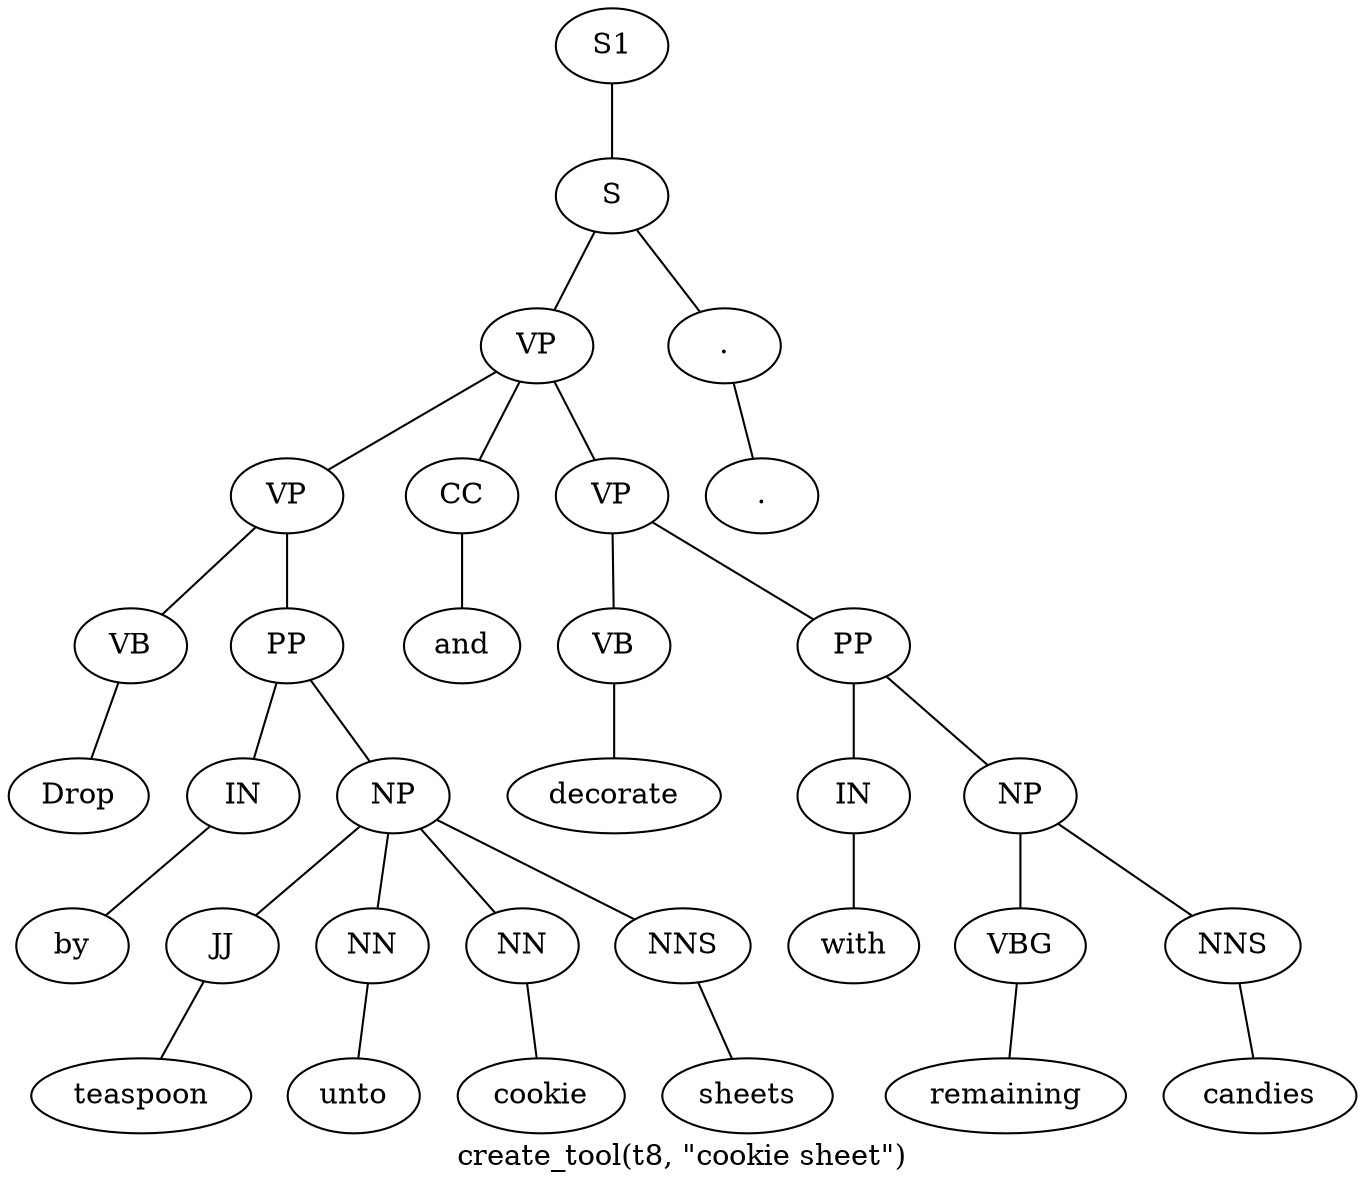 graph SyntaxGraph {
	label = "create_tool(t8, \"cookie sheet\")";
	Node0 [label="S1"];
	Node1 [label="S"];
	Node2 [label="VP"];
	Node3 [label="VP"];
	Node4 [label="VB"];
	Node5 [label="Drop"];
	Node6 [label="PP"];
	Node7 [label="IN"];
	Node8 [label="by"];
	Node9 [label="NP"];
	Node10 [label="JJ"];
	Node11 [label="teaspoon"];
	Node12 [label="NN"];
	Node13 [label="unto"];
	Node14 [label="NN"];
	Node15 [label="cookie"];
	Node16 [label="NNS"];
	Node17 [label="sheets"];
	Node18 [label="CC"];
	Node19 [label="and"];
	Node20 [label="VP"];
	Node21 [label="VB"];
	Node22 [label="decorate"];
	Node23 [label="PP"];
	Node24 [label="IN"];
	Node25 [label="with"];
	Node26 [label="NP"];
	Node27 [label="VBG"];
	Node28 [label="remaining"];
	Node29 [label="NNS"];
	Node30 [label="candies"];
	Node31 [label="."];
	Node32 [label="."];

	Node0 -- Node1;
	Node1 -- Node2;
	Node1 -- Node31;
	Node2 -- Node3;
	Node2 -- Node18;
	Node2 -- Node20;
	Node3 -- Node4;
	Node3 -- Node6;
	Node4 -- Node5;
	Node6 -- Node7;
	Node6 -- Node9;
	Node7 -- Node8;
	Node9 -- Node10;
	Node9 -- Node12;
	Node9 -- Node14;
	Node9 -- Node16;
	Node10 -- Node11;
	Node12 -- Node13;
	Node14 -- Node15;
	Node16 -- Node17;
	Node18 -- Node19;
	Node20 -- Node21;
	Node20 -- Node23;
	Node21 -- Node22;
	Node23 -- Node24;
	Node23 -- Node26;
	Node24 -- Node25;
	Node26 -- Node27;
	Node26 -- Node29;
	Node27 -- Node28;
	Node29 -- Node30;
	Node31 -- Node32;
}